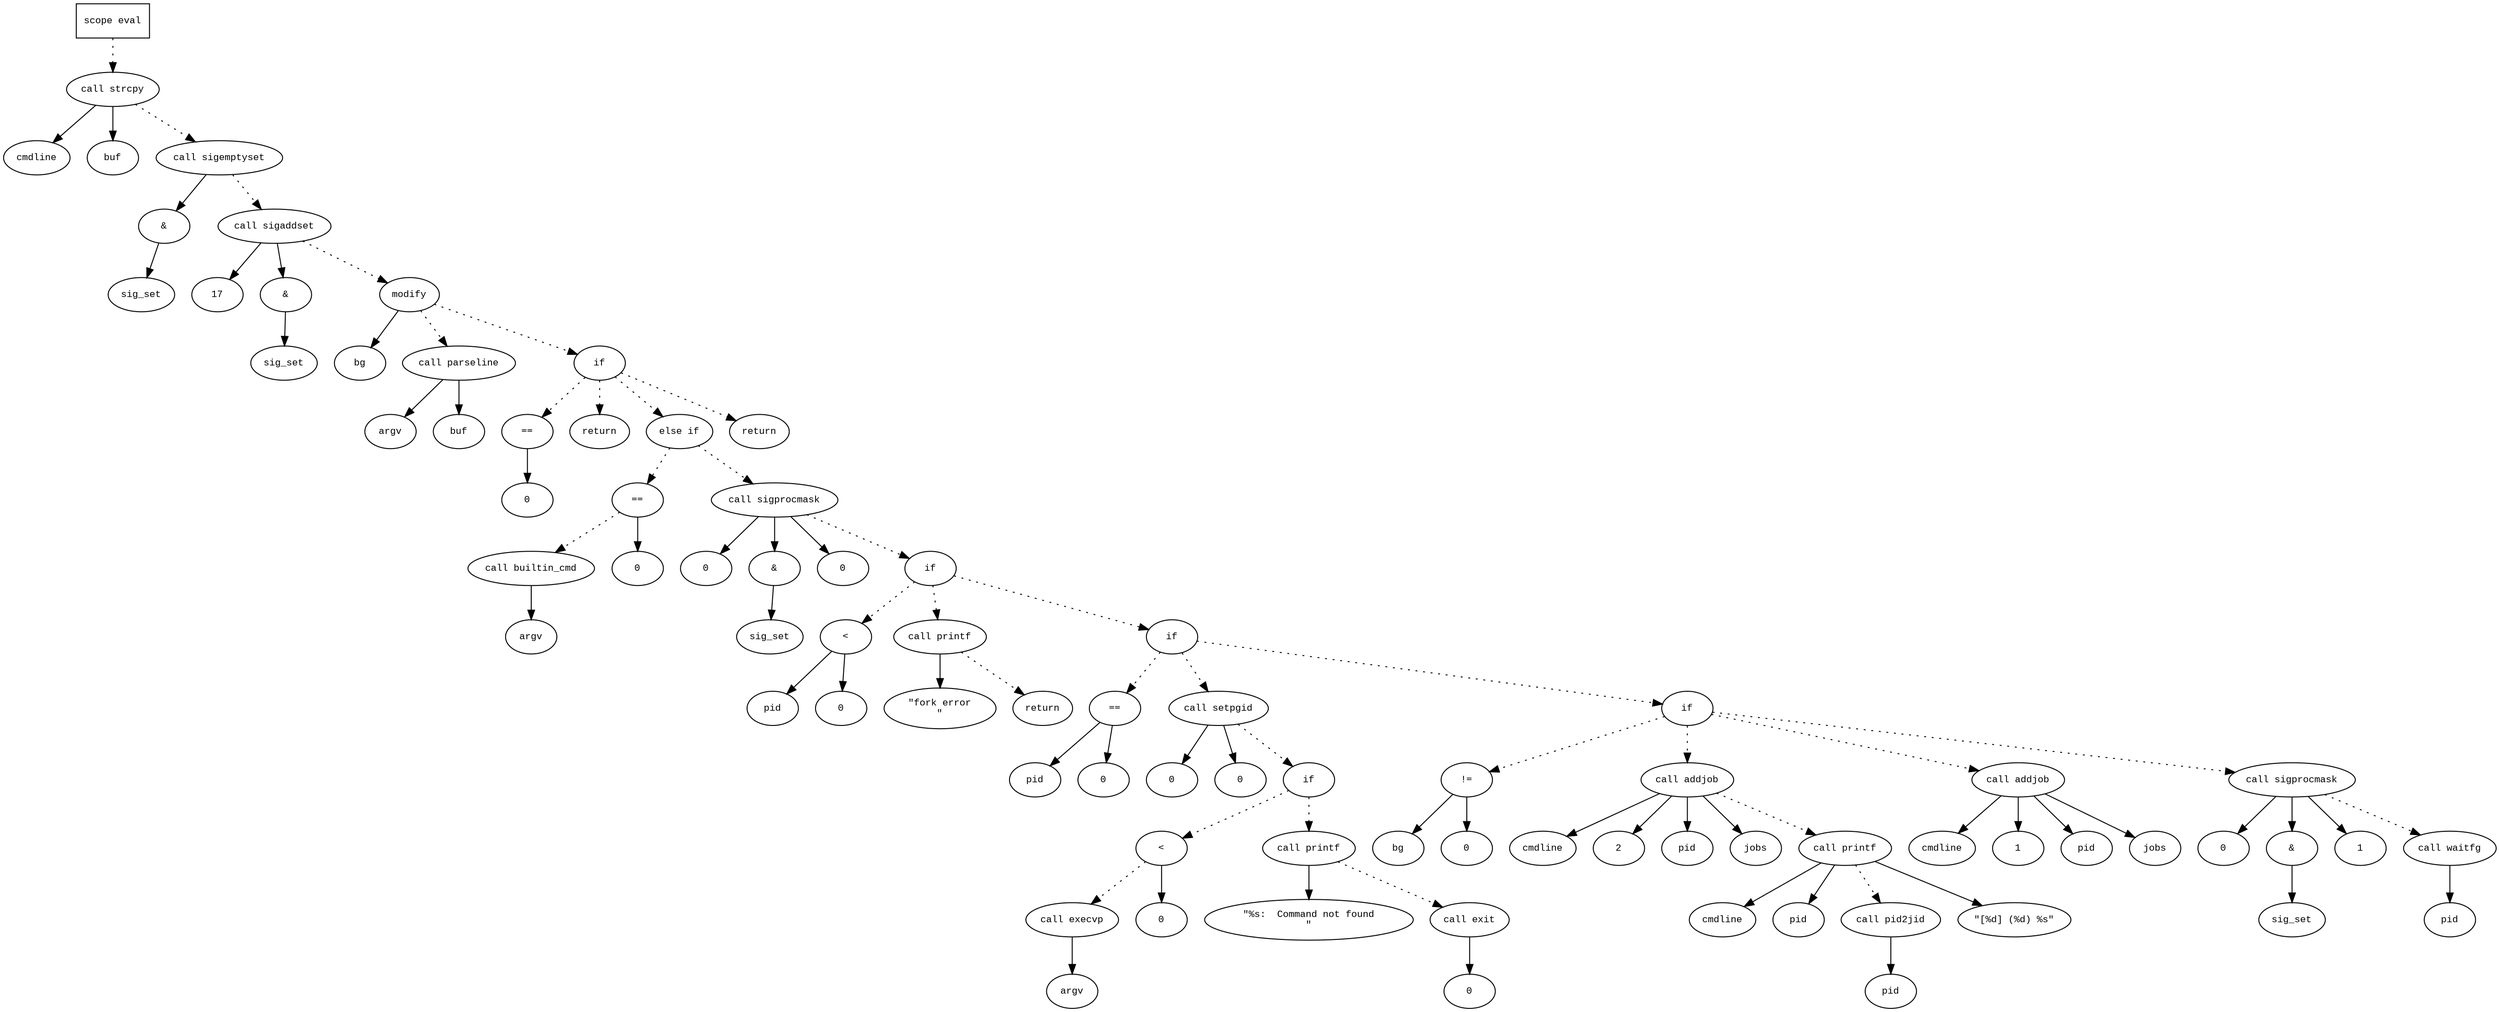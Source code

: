 digraph AST {
  graph [fontname="Times New Roman",fontsize=10];
  node  [fontname="Courier New",fontsize=10];
  edge  [fontname="Times New Roman",fontsize=10];

  node1 [label="scope eval",shape=box];
  node2 [label="call strcpy",shape=ellipse];
  node3 [label="cmdline",shape=ellipse];
  node2 -> node3;
  node4 [label="buf",shape=ellipse];
  node2 -> node4;
  node1 -> node2 [style=dotted];
  node5 [label="call sigemptyset",shape=ellipse];
  node6 [label="&",shape=ellipse];
  node5 -> node6;
  node7 [label="sig_set",shape=ellipse];
  node6 -> node7;
  node2 -> node5 [style=dotted];
  node8 [label="call sigaddset",shape=ellipse];
  node9 [label="17",shape=ellipse];
  node8 -> node9;
  node10 [label="&",shape=ellipse];
  node8 -> node10;
  node11 [label="sig_set",shape=ellipse];
  node10 -> node11;
  node5 -> node8 [style=dotted];
  node12 [label="modify",shape=ellipse];
  node13 [label="bg",shape=ellipse];
  node12 -> node13;
  node14 [label="call parseline",shape=ellipse];
  node15 [label="argv",shape=ellipse];
  node14 -> node15;
  node16 [label="buf",shape=ellipse];
  node14 -> node16;
  node12 -> node14 [style=dotted];
  node8 -> node12 [style=dotted];
  node17 [label="if",shape=ellipse];
  node12 -> node17 [style=dotted];
  node18 [label="==",shape=ellipse];
  node19 [label="0",shape=ellipse];
  node18 -> node19;
  node17 -> node18 [style=dotted];
  node20 [label="return",shape=ellipse];
  node17 -> node20 [style=dotted];
  node21 [label="else if",shape=ellipse];
  node17 -> node21 [style=dotted];
  node22 [label="==",shape=ellipse];
  node23 [label="call builtin_cmd",shape=ellipse];
  node24 [label="argv",shape=ellipse];
  node23 -> node24;
  node22 -> node23 [style=dotted];
  node25 [label="0",shape=ellipse];
  node22 -> node25;
  node21 -> node22 [style=dotted];
  node26 [label="call sigprocmask",shape=ellipse];
  node27 [label="0",shape=ellipse];
  node26 -> node27;
  node28 [label="&",shape=ellipse];
  node26 -> node28;
  node29 [label="sig_set",shape=ellipse];
  node28 -> node29;
  node30 [label="0",shape=ellipse];
  node26 -> node30;
  node21 -> node26 [style=dotted];
  node31 [label="if",shape=ellipse];
  node26 -> node31 [style=dotted];
  node32 [label="<",shape=ellipse];
  node33 [label="pid",shape=ellipse];
  node32 -> node33;
  node34 [label="0",shape=ellipse];
  node32 -> node34;
  node31 -> node32 [style=dotted];
  node35 [label="call printf",shape=ellipse];
  node36 [label="\"fork error
\"",shape=ellipse];
  node35 -> node36;
  node31 -> node35 [style=dotted];
  node37 [label="return",shape=ellipse];
  node35 -> node37 [style=dotted];
  node38 [label="if",shape=ellipse];
  node31 -> node38 [style=dotted];
  node39 [label="==",shape=ellipse];
  node40 [label="pid",shape=ellipse];
  node39 -> node40;
  node41 [label="0",shape=ellipse];
  node39 -> node41;
  node38 -> node39 [style=dotted];
  node42 [label="call setpgid",shape=ellipse];
  node43 [label="0",shape=ellipse];
  node42 -> node43;
  node44 [label="0",shape=ellipse];
  node42 -> node44;
  node38 -> node42 [style=dotted];
  node45 [label="if",shape=ellipse];
  node42 -> node45 [style=dotted];
  node46 [label="<",shape=ellipse];
  node47 [label="call execvp",shape=ellipse];
  node48 [label="argv",shape=ellipse];
  node47 -> node48;
  node46 -> node47 [style=dotted];
  node49 [label="0",shape=ellipse];
  node46 -> node49;
  node45 -> node46 [style=dotted];
  node50 [label="call printf",shape=ellipse];
  node51 [label="\"%s:  Command not found
\"",shape=ellipse];
  node50 -> node51;
  node45 -> node50 [style=dotted];
  node52 [label="call exit",shape=ellipse];
  node53 [label="0",shape=ellipse];
  node52 -> node53;
  node50 -> node52 [style=dotted];
  node54 [label="if",shape=ellipse];
  node38 -> node54 [style=dotted];
  node55 [label="!=",shape=ellipse];
  node56 [label="bg",shape=ellipse];
  node55 -> node56;
  node57 [label="0",shape=ellipse];
  node55 -> node57;
  node54 -> node55 [style=dotted];
  node58 [label="call addjob",shape=ellipse];
  node59 [label="cmdline",shape=ellipse];
  node58 -> node59;
  node60 [label="2",shape=ellipse];
  node58 -> node60;
  node61 [label="pid",shape=ellipse];
  node58 -> node61;
  node62 [label="jobs",shape=ellipse];
  node58 -> node62;
  node54 -> node58 [style=dotted];
  node63 [label="call printf",shape=ellipse];
  node64 [label="cmdline",shape=ellipse];
  node63 -> node64;
  node65 [label="pid",shape=ellipse];
  node63 -> node65;
  node66 [label="call pid2jid",shape=ellipse];
  node67 [label="pid",shape=ellipse];
  node66 -> node67;
  node63 -> node66 [style=dotted];
  node68 [label="\"[%d] (%d) %s\"",shape=ellipse];
  node63 -> node68;
  node58 -> node63 [style=dotted];
  node69 [label="call addjob",shape=ellipse];
  node70 [label="cmdline",shape=ellipse];
  node69 -> node70;
  node71 [label="1",shape=ellipse];
  node69 -> node71;
  node72 [label="pid",shape=ellipse];
  node69 -> node72;
  node73 [label="jobs",shape=ellipse];
  node69 -> node73;
  node54 -> node69 [style=dotted];
  node74 [label="call sigprocmask",shape=ellipse];
  node75 [label="0",shape=ellipse];
  node74 -> node75;
  node76 [label="&",shape=ellipse];
  node74 -> node76;
  node77 [label="sig_set",shape=ellipse];
  node76 -> node77;
  node78 [label="1",shape=ellipse];
  node74 -> node78;
  node54 -> node74 [style=dotted];
  node79 [label="call waitfg",shape=ellipse];
  node80 [label="pid",shape=ellipse];
  node79 -> node80;
  node74 -> node79 [style=dotted];
  node81 [label="return",shape=ellipse];
  node17 -> node81 [style=dotted];
} 
